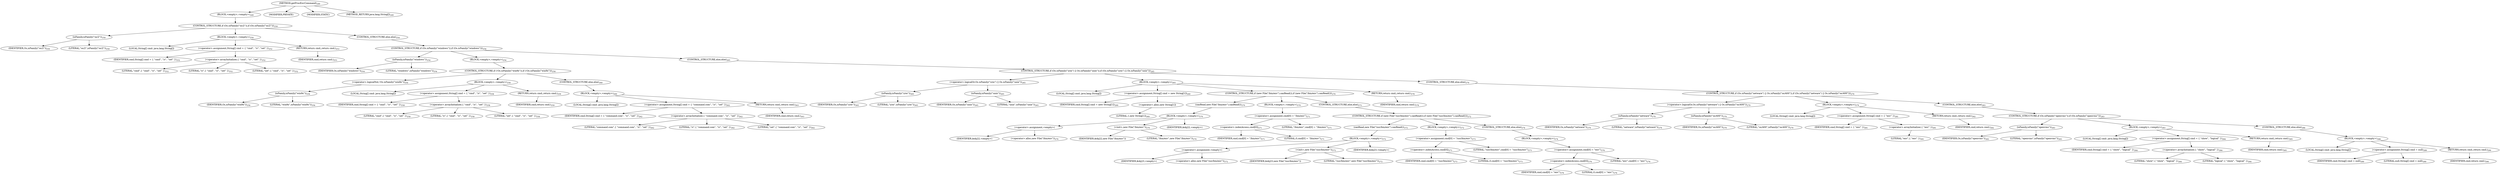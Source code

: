 digraph "getProcEnvCommand" {  
"484" [label = <(METHOD,getProcEnvCommand)<SUB>249</SUB>> ]
"485" [label = <(BLOCK,&lt;empty&gt;,&lt;empty&gt;)<SUB>249</SUB>> ]
"486" [label = <(CONTROL_STRUCTURE,if (Os.isFamily(&quot;os/2&quot;)),if (Os.isFamily(&quot;os/2&quot;)))<SUB>250</SUB>> ]
"487" [label = <(isFamily,isFamily(&quot;os/2&quot;))<SUB>250</SUB>> ]
"488" [label = <(IDENTIFIER,Os,isFamily(&quot;os/2&quot;))<SUB>250</SUB>> ]
"489" [label = <(LITERAL,&quot;os/2&quot;,isFamily(&quot;os/2&quot;))<SUB>250</SUB>> ]
"490" [label = <(BLOCK,&lt;empty&gt;,&lt;empty&gt;)<SUB>250</SUB>> ]
"491" [label = <(LOCAL,String[] cmd: java.lang.String[])> ]
"492" [label = <(&lt;operator&gt;.assignment,String[] cmd = { &quot;cmd&quot;, &quot;/c&quot;, &quot;set&quot; })<SUB>252</SUB>> ]
"493" [label = <(IDENTIFIER,cmd,String[] cmd = { &quot;cmd&quot;, &quot;/c&quot;, &quot;set&quot; })<SUB>252</SUB>> ]
"494" [label = <(&lt;operator&gt;.arrayInitializer,{ &quot;cmd&quot;, &quot;/c&quot;, &quot;set&quot; })<SUB>252</SUB>> ]
"495" [label = <(LITERAL,&quot;cmd&quot;,{ &quot;cmd&quot;, &quot;/c&quot;, &quot;set&quot; })<SUB>252</SUB>> ]
"496" [label = <(LITERAL,&quot;/c&quot;,{ &quot;cmd&quot;, &quot;/c&quot;, &quot;set&quot; })<SUB>252</SUB>> ]
"497" [label = <(LITERAL,&quot;set&quot;,{ &quot;cmd&quot;, &quot;/c&quot;, &quot;set&quot; })<SUB>252</SUB>> ]
"498" [label = <(RETURN,return cmd;,return cmd;)<SUB>253</SUB>> ]
"499" [label = <(IDENTIFIER,cmd,return cmd;)<SUB>253</SUB>> ]
"500" [label = <(CONTROL_STRUCTURE,else,else)<SUB>254</SUB>> ]
"501" [label = <(CONTROL_STRUCTURE,if (Os.isFamily(&quot;windows&quot;)),if (Os.isFamily(&quot;windows&quot;)))<SUB>254</SUB>> ]
"502" [label = <(isFamily,isFamily(&quot;windows&quot;))<SUB>254</SUB>> ]
"503" [label = <(IDENTIFIER,Os,isFamily(&quot;windows&quot;))<SUB>254</SUB>> ]
"504" [label = <(LITERAL,&quot;windows&quot;,isFamily(&quot;windows&quot;))<SUB>254</SUB>> ]
"505" [label = <(BLOCK,&lt;empty&gt;,&lt;empty&gt;)<SUB>254</SUB>> ]
"506" [label = <(CONTROL_STRUCTURE,if (!Os.isFamily(&quot;win9x&quot;)),if (!Os.isFamily(&quot;win9x&quot;)))<SUB>256</SUB>> ]
"507" [label = <(&lt;operator&gt;.logicalNot,!Os.isFamily(&quot;win9x&quot;))<SUB>256</SUB>> ]
"508" [label = <(isFamily,isFamily(&quot;win9x&quot;))<SUB>256</SUB>> ]
"509" [label = <(IDENTIFIER,Os,isFamily(&quot;win9x&quot;))<SUB>256</SUB>> ]
"510" [label = <(LITERAL,&quot;win9x&quot;,isFamily(&quot;win9x&quot;))<SUB>256</SUB>> ]
"511" [label = <(BLOCK,&lt;empty&gt;,&lt;empty&gt;)<SUB>256</SUB>> ]
"512" [label = <(LOCAL,String[] cmd: java.lang.String[])> ]
"513" [label = <(&lt;operator&gt;.assignment,String[] cmd = { &quot;cmd&quot;, &quot;/c&quot;, &quot;set&quot; })<SUB>258</SUB>> ]
"514" [label = <(IDENTIFIER,cmd,String[] cmd = { &quot;cmd&quot;, &quot;/c&quot;, &quot;set&quot; })<SUB>258</SUB>> ]
"515" [label = <(&lt;operator&gt;.arrayInitializer,{ &quot;cmd&quot;, &quot;/c&quot;, &quot;set&quot; })<SUB>258</SUB>> ]
"516" [label = <(LITERAL,&quot;cmd&quot;,{ &quot;cmd&quot;, &quot;/c&quot;, &quot;set&quot; })<SUB>258</SUB>> ]
"517" [label = <(LITERAL,&quot;/c&quot;,{ &quot;cmd&quot;, &quot;/c&quot;, &quot;set&quot; })<SUB>258</SUB>> ]
"518" [label = <(LITERAL,&quot;set&quot;,{ &quot;cmd&quot;, &quot;/c&quot;, &quot;set&quot; })<SUB>258</SUB>> ]
"519" [label = <(RETURN,return cmd;,return cmd;)<SUB>259</SUB>> ]
"520" [label = <(IDENTIFIER,cmd,return cmd;)<SUB>259</SUB>> ]
"521" [label = <(CONTROL_STRUCTURE,else,else)<SUB>260</SUB>> ]
"522" [label = <(BLOCK,&lt;empty&gt;,&lt;empty&gt;)<SUB>260</SUB>> ]
"523" [label = <(LOCAL,String[] cmd: java.lang.String[])> ]
"524" [label = <(&lt;operator&gt;.assignment,String[] cmd = { &quot;command.com&quot;, &quot;/c&quot;, &quot;set&quot; })<SUB>262</SUB>> ]
"525" [label = <(IDENTIFIER,cmd,String[] cmd = { &quot;command.com&quot;, &quot;/c&quot;, &quot;set&quot; })<SUB>262</SUB>> ]
"526" [label = <(&lt;operator&gt;.arrayInitializer,{ &quot;command.com&quot;, &quot;/c&quot;, &quot;set&quot; })<SUB>262</SUB>> ]
"527" [label = <(LITERAL,&quot;command.com&quot;,{ &quot;command.com&quot;, &quot;/c&quot;, &quot;set&quot; })<SUB>262</SUB>> ]
"528" [label = <(LITERAL,&quot;/c&quot;,{ &quot;command.com&quot;, &quot;/c&quot;, &quot;set&quot; })<SUB>262</SUB>> ]
"529" [label = <(LITERAL,&quot;set&quot;,{ &quot;command.com&quot;, &quot;/c&quot;, &quot;set&quot; })<SUB>262</SUB>> ]
"530" [label = <(RETURN,return cmd;,return cmd;)<SUB>263</SUB>> ]
"531" [label = <(IDENTIFIER,cmd,return cmd;)<SUB>263</SUB>> ]
"532" [label = <(CONTROL_STRUCTURE,else,else)<SUB>265</SUB>> ]
"533" [label = <(CONTROL_STRUCTURE,if (Os.isFamily(&quot;z/os&quot;) || Os.isFamily(&quot;unix&quot;)),if (Os.isFamily(&quot;z/os&quot;) || Os.isFamily(&quot;unix&quot;)))<SUB>265</SUB>> ]
"534" [label = <(&lt;operator&gt;.logicalOr,Os.isFamily(&quot;z/os&quot;) || Os.isFamily(&quot;unix&quot;))<SUB>265</SUB>> ]
"535" [label = <(isFamily,isFamily(&quot;z/os&quot;))<SUB>265</SUB>> ]
"536" [label = <(IDENTIFIER,Os,isFamily(&quot;z/os&quot;))<SUB>265</SUB>> ]
"537" [label = <(LITERAL,&quot;z/os&quot;,isFamily(&quot;z/os&quot;))<SUB>265</SUB>> ]
"538" [label = <(isFamily,isFamily(&quot;unix&quot;))<SUB>265</SUB>> ]
"539" [label = <(IDENTIFIER,Os,isFamily(&quot;unix&quot;))<SUB>265</SUB>> ]
"540" [label = <(LITERAL,&quot;unix&quot;,isFamily(&quot;unix&quot;))<SUB>265</SUB>> ]
"541" [label = <(BLOCK,&lt;empty&gt;,&lt;empty&gt;)<SUB>265</SUB>> ]
"542" [label = <(LOCAL,String[] cmd: java.lang.String[])> ]
"543" [label = <(&lt;operator&gt;.assignment,String[] cmd = new String[1])<SUB>269</SUB>> ]
"544" [label = <(IDENTIFIER,cmd,String[] cmd = new String[1])<SUB>269</SUB>> ]
"545" [label = <(&lt;operator&gt;.alloc,new String[1])> ]
"546" [label = <(LITERAL,1,new String[1])<SUB>269</SUB>> ]
"547" [label = <(CONTROL_STRUCTURE,if (new File(&quot;/bin/env&quot;).canRead()),if (new File(&quot;/bin/env&quot;).canRead()))<SUB>270</SUB>> ]
"548" [label = <(canRead,new File(&quot;/bin/env&quot;).canRead())<SUB>270</SUB>> ]
"549" [label = <(BLOCK,&lt;empty&gt;,&lt;empty&gt;)<SUB>270</SUB>> ]
"550" [label = <(&lt;operator&gt;.assignment,&lt;empty&gt;)> ]
"551" [label = <(IDENTIFIER,$obj22,&lt;empty&gt;)> ]
"552" [label = <(&lt;operator&gt;.alloc,new File(&quot;/bin/env&quot;))<SUB>270</SUB>> ]
"553" [label = <(&lt;init&gt;,new File(&quot;/bin/env&quot;))<SUB>270</SUB>> ]
"554" [label = <(IDENTIFIER,$obj22,new File(&quot;/bin/env&quot;))> ]
"555" [label = <(LITERAL,&quot;/bin/env&quot;,new File(&quot;/bin/env&quot;))<SUB>270</SUB>> ]
"556" [label = <(IDENTIFIER,$obj22,&lt;empty&gt;)> ]
"557" [label = <(BLOCK,&lt;empty&gt;,&lt;empty&gt;)<SUB>270</SUB>> ]
"558" [label = <(&lt;operator&gt;.assignment,cmd[0] = &quot;/bin/env&quot;)<SUB>271</SUB>> ]
"559" [label = <(&lt;operator&gt;.indexAccess,cmd[0])<SUB>271</SUB>> ]
"560" [label = <(IDENTIFIER,cmd,cmd[0] = &quot;/bin/env&quot;)<SUB>271</SUB>> ]
"561" [label = <(LITERAL,0,cmd[0] = &quot;/bin/env&quot;)<SUB>271</SUB>> ]
"562" [label = <(LITERAL,&quot;/bin/env&quot;,cmd[0] = &quot;/bin/env&quot;)<SUB>271</SUB>> ]
"563" [label = <(CONTROL_STRUCTURE,else,else)<SUB>272</SUB>> ]
"564" [label = <(CONTROL_STRUCTURE,if (new File(&quot;/usr/bin/env&quot;).canRead()),if (new File(&quot;/usr/bin/env&quot;).canRead()))<SUB>272</SUB>> ]
"565" [label = <(canRead,new File(&quot;/usr/bin/env&quot;).canRead())<SUB>272</SUB>> ]
"566" [label = <(BLOCK,&lt;empty&gt;,&lt;empty&gt;)<SUB>272</SUB>> ]
"567" [label = <(&lt;operator&gt;.assignment,&lt;empty&gt;)> ]
"568" [label = <(IDENTIFIER,$obj23,&lt;empty&gt;)> ]
"569" [label = <(&lt;operator&gt;.alloc,new File(&quot;/usr/bin/env&quot;))<SUB>272</SUB>> ]
"570" [label = <(&lt;init&gt;,new File(&quot;/usr/bin/env&quot;))<SUB>272</SUB>> ]
"571" [label = <(IDENTIFIER,$obj23,new File(&quot;/usr/bin/env&quot;))> ]
"572" [label = <(LITERAL,&quot;/usr/bin/env&quot;,new File(&quot;/usr/bin/env&quot;))<SUB>272</SUB>> ]
"573" [label = <(IDENTIFIER,$obj23,&lt;empty&gt;)> ]
"574" [label = <(BLOCK,&lt;empty&gt;,&lt;empty&gt;)<SUB>272</SUB>> ]
"575" [label = <(&lt;operator&gt;.assignment,cmd[0] = &quot;/usr/bin/env&quot;)<SUB>273</SUB>> ]
"576" [label = <(&lt;operator&gt;.indexAccess,cmd[0])<SUB>273</SUB>> ]
"577" [label = <(IDENTIFIER,cmd,cmd[0] = &quot;/usr/bin/env&quot;)<SUB>273</SUB>> ]
"578" [label = <(LITERAL,0,cmd[0] = &quot;/usr/bin/env&quot;)<SUB>273</SUB>> ]
"579" [label = <(LITERAL,&quot;/usr/bin/env&quot;,cmd[0] = &quot;/usr/bin/env&quot;)<SUB>273</SUB>> ]
"580" [label = <(CONTROL_STRUCTURE,else,else)<SUB>274</SUB>> ]
"581" [label = <(BLOCK,&lt;empty&gt;,&lt;empty&gt;)<SUB>274</SUB>> ]
"582" [label = <(&lt;operator&gt;.assignment,cmd[0] = &quot;env&quot;)<SUB>276</SUB>> ]
"583" [label = <(&lt;operator&gt;.indexAccess,cmd[0])<SUB>276</SUB>> ]
"584" [label = <(IDENTIFIER,cmd,cmd[0] = &quot;env&quot;)<SUB>276</SUB>> ]
"585" [label = <(LITERAL,0,cmd[0] = &quot;env&quot;)<SUB>276</SUB>> ]
"586" [label = <(LITERAL,&quot;env&quot;,cmd[0] = &quot;env&quot;)<SUB>276</SUB>> ]
"587" [label = <(RETURN,return cmd;,return cmd;)<SUB>278</SUB>> ]
"588" [label = <(IDENTIFIER,cmd,return cmd;)<SUB>278</SUB>> ]
"589" [label = <(CONTROL_STRUCTURE,else,else)<SUB>279</SUB>> ]
"590" [label = <(CONTROL_STRUCTURE,if (Os.isFamily(&quot;netware&quot;) || Os.isFamily(&quot;os/400&quot;)),if (Os.isFamily(&quot;netware&quot;) || Os.isFamily(&quot;os/400&quot;)))<SUB>279</SUB>> ]
"591" [label = <(&lt;operator&gt;.logicalOr,Os.isFamily(&quot;netware&quot;) || Os.isFamily(&quot;os/400&quot;))<SUB>279</SUB>> ]
"592" [label = <(isFamily,isFamily(&quot;netware&quot;))<SUB>279</SUB>> ]
"593" [label = <(IDENTIFIER,Os,isFamily(&quot;netware&quot;))<SUB>279</SUB>> ]
"594" [label = <(LITERAL,&quot;netware&quot;,isFamily(&quot;netware&quot;))<SUB>279</SUB>> ]
"595" [label = <(isFamily,isFamily(&quot;os/400&quot;))<SUB>279</SUB>> ]
"596" [label = <(IDENTIFIER,Os,isFamily(&quot;os/400&quot;))<SUB>279</SUB>> ]
"597" [label = <(LITERAL,&quot;os/400&quot;,isFamily(&quot;os/400&quot;))<SUB>279</SUB>> ]
"598" [label = <(BLOCK,&lt;empty&gt;,&lt;empty&gt;)<SUB>279</SUB>> ]
"599" [label = <(LOCAL,String[] cmd: java.lang.String[])> ]
"600" [label = <(&lt;operator&gt;.assignment,String[] cmd = { &quot;env&quot; })<SUB>281</SUB>> ]
"601" [label = <(IDENTIFIER,cmd,String[] cmd = { &quot;env&quot; })<SUB>281</SUB>> ]
"602" [label = <(&lt;operator&gt;.arrayInitializer,{ &quot;env&quot; })<SUB>281</SUB>> ]
"603" [label = <(LITERAL,&quot;env&quot;,{ &quot;env&quot; })<SUB>281</SUB>> ]
"604" [label = <(RETURN,return cmd;,return cmd;)<SUB>282</SUB>> ]
"605" [label = <(IDENTIFIER,cmd,return cmd;)<SUB>282</SUB>> ]
"606" [label = <(CONTROL_STRUCTURE,else,else)<SUB>283</SUB>> ]
"607" [label = <(CONTROL_STRUCTURE,if (Os.isFamily(&quot;openvms&quot;)),if (Os.isFamily(&quot;openvms&quot;)))<SUB>283</SUB>> ]
"608" [label = <(isFamily,isFamily(&quot;openvms&quot;))<SUB>283</SUB>> ]
"609" [label = <(IDENTIFIER,Os,isFamily(&quot;openvms&quot;))<SUB>283</SUB>> ]
"610" [label = <(LITERAL,&quot;openvms&quot;,isFamily(&quot;openvms&quot;))<SUB>283</SUB>> ]
"611" [label = <(BLOCK,&lt;empty&gt;,&lt;empty&gt;)<SUB>283</SUB>> ]
"612" [label = <(LOCAL,String[] cmd: java.lang.String[])> ]
"613" [label = <(&lt;operator&gt;.assignment,String[] cmd = { &quot;show&quot;, &quot;logical&quot; })<SUB>284</SUB>> ]
"614" [label = <(IDENTIFIER,cmd,String[] cmd = { &quot;show&quot;, &quot;logical&quot; })<SUB>284</SUB>> ]
"615" [label = <(&lt;operator&gt;.arrayInitializer,{ &quot;show&quot;, &quot;logical&quot; })<SUB>284</SUB>> ]
"616" [label = <(LITERAL,&quot;show&quot;,{ &quot;show&quot;, &quot;logical&quot; })<SUB>284</SUB>> ]
"617" [label = <(LITERAL,&quot;logical&quot;,{ &quot;show&quot;, &quot;logical&quot; })<SUB>284</SUB>> ]
"618" [label = <(RETURN,return cmd;,return cmd;)<SUB>285</SUB>> ]
"619" [label = <(IDENTIFIER,cmd,return cmd;)<SUB>285</SUB>> ]
"620" [label = <(CONTROL_STRUCTURE,else,else)<SUB>286</SUB>> ]
"621" [label = <(BLOCK,&lt;empty&gt;,&lt;empty&gt;)<SUB>286</SUB>> ]
"622" [label = <(LOCAL,String[] cmd: java.lang.String[])> ]
"623" [label = <(&lt;operator&gt;.assignment,String[] cmd = null)<SUB>289</SUB>> ]
"624" [label = <(IDENTIFIER,cmd,String[] cmd = null)<SUB>289</SUB>> ]
"625" [label = <(LITERAL,null,String[] cmd = null)<SUB>289</SUB>> ]
"626" [label = <(RETURN,return cmd;,return cmd;)<SUB>290</SUB>> ]
"627" [label = <(IDENTIFIER,cmd,return cmd;)<SUB>290</SUB>> ]
"628" [label = <(MODIFIER,PRIVATE)> ]
"629" [label = <(MODIFIER,STATIC)> ]
"630" [label = <(METHOD_RETURN,java.lang.String[])<SUB>249</SUB>> ]
  "484" -> "485" 
  "484" -> "628" 
  "484" -> "629" 
  "484" -> "630" 
  "485" -> "486" 
  "486" -> "487" 
  "486" -> "490" 
  "486" -> "500" 
  "487" -> "488" 
  "487" -> "489" 
  "490" -> "491" 
  "490" -> "492" 
  "490" -> "498" 
  "492" -> "493" 
  "492" -> "494" 
  "494" -> "495" 
  "494" -> "496" 
  "494" -> "497" 
  "498" -> "499" 
  "500" -> "501" 
  "501" -> "502" 
  "501" -> "505" 
  "501" -> "532" 
  "502" -> "503" 
  "502" -> "504" 
  "505" -> "506" 
  "506" -> "507" 
  "506" -> "511" 
  "506" -> "521" 
  "507" -> "508" 
  "508" -> "509" 
  "508" -> "510" 
  "511" -> "512" 
  "511" -> "513" 
  "511" -> "519" 
  "513" -> "514" 
  "513" -> "515" 
  "515" -> "516" 
  "515" -> "517" 
  "515" -> "518" 
  "519" -> "520" 
  "521" -> "522" 
  "522" -> "523" 
  "522" -> "524" 
  "522" -> "530" 
  "524" -> "525" 
  "524" -> "526" 
  "526" -> "527" 
  "526" -> "528" 
  "526" -> "529" 
  "530" -> "531" 
  "532" -> "533" 
  "533" -> "534" 
  "533" -> "541" 
  "533" -> "589" 
  "534" -> "535" 
  "534" -> "538" 
  "535" -> "536" 
  "535" -> "537" 
  "538" -> "539" 
  "538" -> "540" 
  "541" -> "542" 
  "541" -> "543" 
  "541" -> "547" 
  "541" -> "587" 
  "543" -> "544" 
  "543" -> "545" 
  "545" -> "546" 
  "547" -> "548" 
  "547" -> "557" 
  "547" -> "563" 
  "548" -> "549" 
  "549" -> "550" 
  "549" -> "553" 
  "549" -> "556" 
  "550" -> "551" 
  "550" -> "552" 
  "553" -> "554" 
  "553" -> "555" 
  "557" -> "558" 
  "558" -> "559" 
  "558" -> "562" 
  "559" -> "560" 
  "559" -> "561" 
  "563" -> "564" 
  "564" -> "565" 
  "564" -> "574" 
  "564" -> "580" 
  "565" -> "566" 
  "566" -> "567" 
  "566" -> "570" 
  "566" -> "573" 
  "567" -> "568" 
  "567" -> "569" 
  "570" -> "571" 
  "570" -> "572" 
  "574" -> "575" 
  "575" -> "576" 
  "575" -> "579" 
  "576" -> "577" 
  "576" -> "578" 
  "580" -> "581" 
  "581" -> "582" 
  "582" -> "583" 
  "582" -> "586" 
  "583" -> "584" 
  "583" -> "585" 
  "587" -> "588" 
  "589" -> "590" 
  "590" -> "591" 
  "590" -> "598" 
  "590" -> "606" 
  "591" -> "592" 
  "591" -> "595" 
  "592" -> "593" 
  "592" -> "594" 
  "595" -> "596" 
  "595" -> "597" 
  "598" -> "599" 
  "598" -> "600" 
  "598" -> "604" 
  "600" -> "601" 
  "600" -> "602" 
  "602" -> "603" 
  "604" -> "605" 
  "606" -> "607" 
  "607" -> "608" 
  "607" -> "611" 
  "607" -> "620" 
  "608" -> "609" 
  "608" -> "610" 
  "611" -> "612" 
  "611" -> "613" 
  "611" -> "618" 
  "613" -> "614" 
  "613" -> "615" 
  "615" -> "616" 
  "615" -> "617" 
  "618" -> "619" 
  "620" -> "621" 
  "621" -> "622" 
  "621" -> "623" 
  "621" -> "626" 
  "623" -> "624" 
  "623" -> "625" 
  "626" -> "627" 
}
